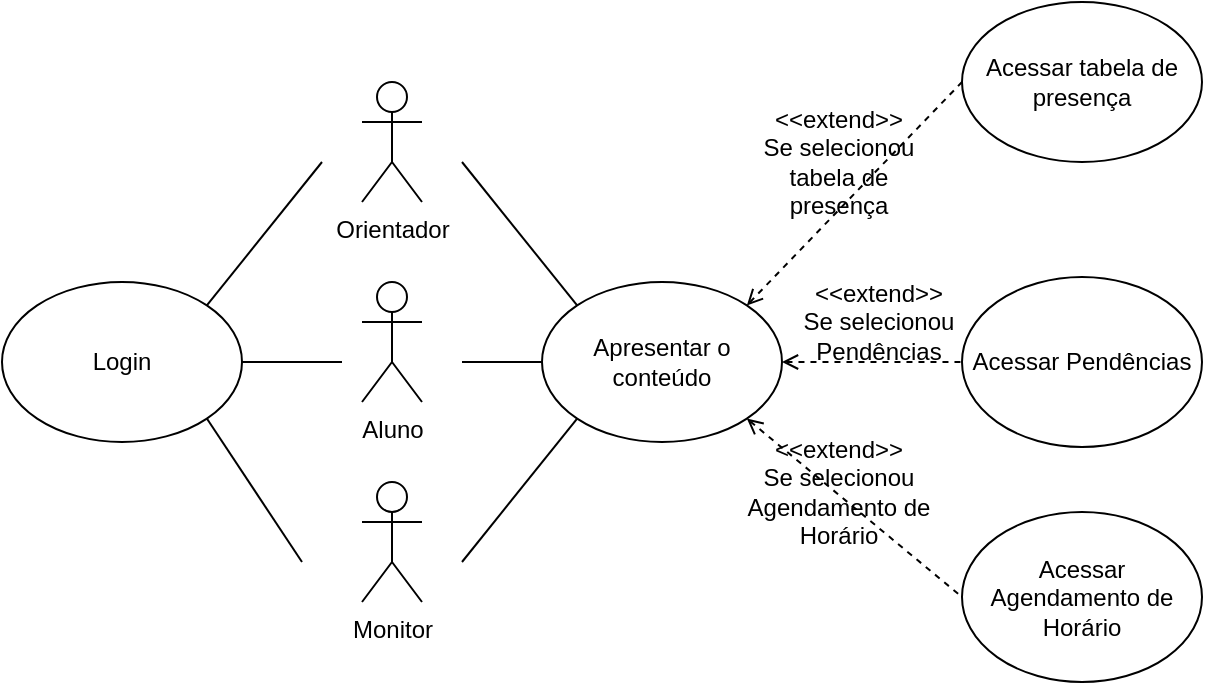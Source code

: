 <mxfile version="14.9.2" type="github">
  <diagram id="sa4UZnE9OVIyT0WDuRF6" name="Page-1">
    <mxGraphModel dx="703" dy="413" grid="1" gridSize="10" guides="1" tooltips="1" connect="1" arrows="1" fold="1" page="1" pageScale="1" pageWidth="827" pageHeight="1169" math="0" shadow="0">
      <root>
        <mxCell id="0" />
        <mxCell id="1" parent="0" />
        <mxCell id="tEo7GkqEyCE6FVcsuuhg-24" value="Monitor&lt;br&gt;" style="shape=umlActor;verticalLabelPosition=bottom;verticalAlign=top;html=1;outlineConnect=0;fontFamily=Helvetica;" vertex="1" parent="1">
          <mxGeometry x="190" y="430" width="30" height="60" as="geometry" />
        </mxCell>
        <mxCell id="tEo7GkqEyCE6FVcsuuhg-25" value="Aluno&lt;br&gt;" style="shape=umlActor;verticalLabelPosition=bottom;verticalAlign=top;html=1;outlineConnect=0;fontFamily=Helvetica;" vertex="1" parent="1">
          <mxGeometry x="190" y="330" width="30" height="60" as="geometry" />
        </mxCell>
        <mxCell id="tEo7GkqEyCE6FVcsuuhg-26" value="Orientador&lt;br&gt;" style="shape=umlActor;verticalLabelPosition=bottom;verticalAlign=top;html=1;outlineConnect=0;" vertex="1" parent="1">
          <mxGeometry x="190" y="230" width="30" height="60" as="geometry" />
        </mxCell>
        <mxCell id="tEo7GkqEyCE6FVcsuuhg-27" value="Apresentar o conteúdo" style="ellipse;whiteSpace=wrap;html=1;" vertex="1" parent="1">
          <mxGeometry x="280" y="330" width="120" height="80" as="geometry" />
        </mxCell>
        <mxCell id="tEo7GkqEyCE6FVcsuuhg-28" value="" style="endArrow=none;html=1;exitX=0;exitY=0;exitDx=0;exitDy=0;" edge="1" parent="1" source="tEo7GkqEyCE6FVcsuuhg-27">
          <mxGeometry width="50" height="50" relative="1" as="geometry">
            <mxPoint x="340" y="330" as="sourcePoint" />
            <mxPoint x="240" y="270" as="targetPoint" />
          </mxGeometry>
        </mxCell>
        <mxCell id="tEo7GkqEyCE6FVcsuuhg-29" value="" style="endArrow=none;html=1;exitX=0;exitY=0.5;exitDx=0;exitDy=0;" edge="1" parent="1" source="tEo7GkqEyCE6FVcsuuhg-27">
          <mxGeometry width="50" height="50" relative="1" as="geometry">
            <mxPoint x="320" y="370" as="sourcePoint" />
            <mxPoint x="240" y="370" as="targetPoint" />
          </mxGeometry>
        </mxCell>
        <mxCell id="tEo7GkqEyCE6FVcsuuhg-30" value="" style="endArrow=none;html=1;exitX=0;exitY=1;exitDx=0;exitDy=0;" edge="1" parent="1" source="tEo7GkqEyCE6FVcsuuhg-27">
          <mxGeometry width="50" height="50" relative="1" as="geometry">
            <mxPoint x="360" y="350" as="sourcePoint" />
            <mxPoint x="240" y="470" as="targetPoint" />
          </mxGeometry>
        </mxCell>
        <mxCell id="tEo7GkqEyCE6FVcsuuhg-31" value="Acessar tabela de presença" style="ellipse;whiteSpace=wrap;html=1;" vertex="1" parent="1">
          <mxGeometry x="490" y="190" width="120" height="80" as="geometry" />
        </mxCell>
        <mxCell id="tEo7GkqEyCE6FVcsuuhg-32" value="" style="endArrow=none;html=1;strokeWidth=1;entryX=0;entryY=0.5;entryDx=0;entryDy=0;dashed=1;startArrow=open;startFill=0;exitX=1;exitY=0;exitDx=0;exitDy=0;" edge="1" parent="1" source="tEo7GkqEyCE6FVcsuuhg-27" target="tEo7GkqEyCE6FVcsuuhg-31">
          <mxGeometry width="50" height="50" relative="1" as="geometry">
            <mxPoint x="400" y="370" as="sourcePoint" />
            <mxPoint x="420" y="320" as="targetPoint" />
          </mxGeometry>
        </mxCell>
        <mxCell id="tEo7GkqEyCE6FVcsuuhg-34" value="Acessar Pendências" style="ellipse;whiteSpace=wrap;html=1;" vertex="1" parent="1">
          <mxGeometry x="490" y="327.5" width="120" height="85" as="geometry" />
        </mxCell>
        <mxCell id="tEo7GkqEyCE6FVcsuuhg-35" value="" style="endArrow=none;html=1;strokeWidth=1;entryX=0;entryY=0.5;entryDx=0;entryDy=0;dashed=1;startArrow=open;startFill=0;exitX=1;exitY=0.5;exitDx=0;exitDy=0;" edge="1" parent="1" source="tEo7GkqEyCE6FVcsuuhg-27" target="tEo7GkqEyCE6FVcsuuhg-34">
          <mxGeometry width="50" height="50" relative="1" as="geometry">
            <mxPoint x="410" y="410" as="sourcePoint" />
            <mxPoint x="530" y="280" as="targetPoint" />
          </mxGeometry>
        </mxCell>
        <mxCell id="tEo7GkqEyCE6FVcsuuhg-36" value="&amp;lt;&amp;lt;extend&amp;gt;&amp;gt;&lt;br&gt;Se selecionou Pendências" style="text;html=1;strokeColor=none;fillColor=none;align=center;verticalAlign=middle;whiteSpace=wrap;rounded=0;" vertex="1" parent="1">
          <mxGeometry x="400" y="340" width="97" height="20" as="geometry" />
        </mxCell>
        <mxCell id="tEo7GkqEyCE6FVcsuuhg-37" value="Login" style="ellipse;whiteSpace=wrap;html=1;" vertex="1" parent="1">
          <mxGeometry x="10" y="330" width="120" height="80" as="geometry" />
        </mxCell>
        <mxCell id="tEo7GkqEyCE6FVcsuuhg-38" value="" style="endArrow=none;html=1;exitX=1;exitY=0;exitDx=0;exitDy=0;" edge="1" parent="1" source="tEo7GkqEyCE6FVcsuuhg-37">
          <mxGeometry width="50" height="50" relative="1" as="geometry">
            <mxPoint x="307.574" y="351.716" as="sourcePoint" />
            <mxPoint x="170" y="270" as="targetPoint" />
          </mxGeometry>
        </mxCell>
        <mxCell id="tEo7GkqEyCE6FVcsuuhg-39" value="" style="endArrow=none;html=1;entryX=1;entryY=0.5;entryDx=0;entryDy=0;" edge="1" parent="1" target="tEo7GkqEyCE6FVcsuuhg-37">
          <mxGeometry width="50" height="50" relative="1" as="geometry">
            <mxPoint x="180" y="370" as="sourcePoint" />
            <mxPoint x="250" y="380" as="targetPoint" />
          </mxGeometry>
        </mxCell>
        <mxCell id="tEo7GkqEyCE6FVcsuuhg-40" value="" style="endArrow=none;html=1;exitX=1;exitY=1;exitDx=0;exitDy=0;" edge="1" parent="1" source="tEo7GkqEyCE6FVcsuuhg-37">
          <mxGeometry width="50" height="50" relative="1" as="geometry">
            <mxPoint x="307.574" y="408.284" as="sourcePoint" />
            <mxPoint x="160" y="470" as="targetPoint" />
          </mxGeometry>
        </mxCell>
        <mxCell id="tEo7GkqEyCE6FVcsuuhg-41" value="&amp;lt;&amp;lt;extend&amp;gt;&amp;gt;&lt;br&gt;Se selecionou Agendamento de Horário" style="text;html=1;strokeColor=none;fillColor=none;align=center;verticalAlign=middle;whiteSpace=wrap;rounded=0;" vertex="1" parent="1">
          <mxGeometry x="380" y="425" width="97" height="20" as="geometry" />
        </mxCell>
        <mxCell id="tEo7GkqEyCE6FVcsuuhg-42" value="&amp;lt;&amp;lt;extend&amp;gt;&amp;gt;&lt;br&gt;Se selecionou tabela de presença" style="text;html=1;strokeColor=none;fillColor=none;align=center;verticalAlign=middle;whiteSpace=wrap;rounded=0;" vertex="1" parent="1">
          <mxGeometry x="380" y="260" width="97" height="20" as="geometry" />
        </mxCell>
        <mxCell id="tEo7GkqEyCE6FVcsuuhg-44" value="Acessar Agendamento de Horário" style="ellipse;whiteSpace=wrap;html=1;" vertex="1" parent="1">
          <mxGeometry x="490" y="445" width="120" height="85" as="geometry" />
        </mxCell>
        <mxCell id="tEo7GkqEyCE6FVcsuuhg-45" value="" style="endArrow=none;html=1;strokeWidth=1;entryX=0;entryY=0.5;entryDx=0;entryDy=0;dashed=1;startArrow=open;startFill=0;exitX=1;exitY=1;exitDx=0;exitDy=0;" edge="1" parent="1" source="tEo7GkqEyCE6FVcsuuhg-27" target="tEo7GkqEyCE6FVcsuuhg-44">
          <mxGeometry width="50" height="50" relative="1" as="geometry">
            <mxPoint x="410" y="380" as="sourcePoint" />
            <mxPoint x="500" y="380" as="targetPoint" />
          </mxGeometry>
        </mxCell>
      </root>
    </mxGraphModel>
  </diagram>
</mxfile>
